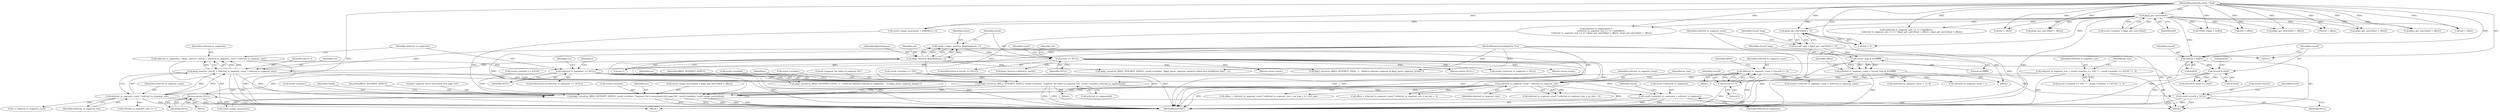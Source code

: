 digraph "0_ghostscript_e698d5c11d27212aa1098bc5b1673a3378563092_11@pointer" {
"1000284" [label="(Call,referred_to_segments == NULL)"];
"1000275" [label="(Call,referred_to_segments = jbig2_new(ctx, uint32_t, referred_to_segment_count * referred_to_segment_size))"];
"1000277" [label="(Call,jbig2_new(ctx, uint32_t, referred_to_segment_count * referred_to_segment_size))"];
"1000134" [label="(Call,jbig2_new(ctx, Jbig2Segment, 1))"];
"1000113" [label="(MethodParameterIn,Jbig2Ctx *ctx)"];
"1000280" [label="(Call,referred_to_segment_count * referred_to_segment_size)"];
"1000247" [label="(Call,referred_to_segment_count * referred_to_segment_size)"];
"1000200" [label="(Call,referred_to_segment_count = (rtscarf >> 5))"];
"1000202" [label="(Call,rtscarf >> 5)"];
"1000171" [label="(Call,rtscarf & 0xe0)"];
"1000164" [label="(Call,rtscarf = buf[5])"];
"1000155" [label="(Call,jbig2_get_uint32(buf))"];
"1000114" [label="(MethodParameterIn,uint8_t *buf)"];
"1000182" [label="(Call,referred_to_segment_count = rtscarf_long & 0x1fffffff)"];
"1000184" [label="(Call,rtscarf_long & 0x1fffffff)"];
"1000176" [label="(Call,rtscarf_long = jbig2_get_uint32(buf + 5))"];
"1000178" [label="(Call,jbig2_get_uint32(buf + 5))"];
"1000215" [label="(Call,referred_to_segment_size = result->number <= 256 ? 1 : result->number <= 65536 ? 2 : 4)"];
"1000139" [label="(Call,result == NULL)"];
"1000132" [label="(Call,result = jbig2_new(ctx, Jbig2Segment, 1))"];
"1000294" [label="(Return,return NULL;)"];
"1000332" [label="(Call,jbig2_error(ctx, JBIG2_SEVERITY_DEBUG, result->number, \"segment %d refers to segment %d\", result->number, referred_to_segments[i]))"];
"1000345" [label="(Call,result->referred_to_segments = referred_to_segments)"];
"1000385" [label="(Call,jbig2_error(ctx, JBIG2_SEVERITY_DEBUG, result->number, \"segment %d is associated with page %d\", result->number, result->page_association))"];
"1000412" [label="(Call,result->result = NULL)"];
"1000388" [label="(Call,result->number)"];
"1000174" [label="(Literal,0xe0)"];
"1000155" [label="(Call,jbig2_get_uint32(buf))"];
"1000286" [label="(Identifier,NULL)"];
"1000310" [label="(Call,(referred_to_segment_size == 1) ? buf[offset] :\n                (referred_to_segment_size == 2) ? jbig2_get_uint16(buf + offset) : jbig2_get_uint32(buf + offset))"];
"1000216" [label="(Identifier,referred_to_segment_size)"];
"1000386" [label="(Identifier,ctx)"];
"1000311" [label="(Call,referred_to_segment_size == 1)"];
"1000385" [label="(Call,jbig2_error(ctx, JBIG2_SEVERITY_DEBUG, result->number, \"segment %d is associated with page %d\", result->number, result->page_association))"];
"1000138" [label="(ControlStructure,if (result == NULL))"];
"1000403" [label="(Call,buf + offset)"];
"1000173" [label="(Literal,0xe0)"];
"1000133" [label="(Identifier,result)"];
"1000243" [label="(Call,offset + referred_to_segment_count * referred_to_segment_size + pa_size + 4 > buf_size)"];
"1000199" [label="(Block,)"];
"1000321" [label="(Call,jbig2_get_uint16(buf + offset))"];
"1000305" [label="(Block,)"];
"1000171" [label="(Call,rtscarf & 0xe0)"];
"1000279" [label="(Identifier,uint32_t)"];
"1000278" [label="(Identifier,ctx)"];
"1000143" [label="(Call,jbig2_error(ctx, JBIG2_SEVERITY_FATAL, -1, \"failed to allocate segment in jbig2_parse_segment_header\"))"];
"1000193" [label="(Call,(referred_to_segment_count + 1) / 8)"];
"1000322" [label="(Call,buf + offset)"];
"1000333" [label="(Identifier,ctx)"];
"1000346" [label="(Call,result->referred_to_segments)"];
"1000140" [label="(Identifier,result)"];
"1000255" [label="(Call,jbig2_error(ctx, JBIG2_SEVERITY_DEBUG, result->number, \"jbig2_parse_segment_header() called with insufficient data\", -1))"];
"1000273" [label="(Block,)"];
"1000151" [label="(Call,result->number = jbig2_get_uint32(buf))"];
"1000218" [label="(Call,result->number <= 256)"];
"1000247" [label="(Call,referred_to_segment_count * referred_to_segment_size)"];
"1000360" [label="(Identifier,result)"];
"1000264" [label="(Call,jbig2_free(ctx->allocator, result))"];
"1000244" [label="(Call,offset + referred_to_segment_count * referred_to_segment_size + pa_size + 4)"];
"1000206" [label="(Identifier,offset)"];
"1000179" [label="(Call,buf + 5)"];
"1000298" [label="(Identifier,i)"];
"1000288" [label="(Call,jbig2_error(ctx, JBIG2_SEVERITY_FATAL, -1, \"could not allocate referred_to_segments \" \"in jbig2_parse_segment_header\"))"];
"1000334" [label="(Identifier,JBIG2_SEVERITY_DEBUG)"];
"1000136" [label="(Identifier,Jbig2Segment)"];
"1000203" [label="(Identifier,rtscarf)"];
"1000285" [label="(Identifier,referred_to_segments)"];
"1000282" [label="(Identifier,referred_to_segment_size)"];
"1000339" [label="(Call,result->number)"];
"1000284" [label="(Call,referred_to_segments == NULL)"];
"1000345" [label="(Call,result->referred_to_segments = referred_to_segments)"];
"1000177" [label="(Identifier,rtscarf_long)"];
"1000349" [label="(Identifier,referred_to_segments)"];
"1000153" [label="(Identifier,result)"];
"1000225" [label="(Call,result->number <= 65536)"];
"1000304" [label="(Identifier,i)"];
"1000413" [label="(Call,result->result)"];
"1000184" [label="(Call,rtscarf_long & 0x1fffffff)"];
"1000335" [label="(Call,result->number)"];
"1000402" [label="(Call,jbig2_get_uint32(buf + offset))"];
"1000113" [label="(MethodParameterIn,Jbig2Ctx *ctx)"];
"1000215" [label="(Call,referred_to_segment_size = result->number <= 256 ? 1 : result->number <= 65536 ? 2 : 4)"];
"1000141" [label="(Identifier,NULL)"];
"1000114" [label="(MethodParameterIn,uint8_t *buf)"];
"1000251" [label="(Identifier,pa_size)"];
"1000332" [label="(Call,jbig2_error(ctx, JBIG2_SEVERITY_DEBUG, result->number, \"segment %d refers to segment %d\", result->number, referred_to_segments[i]))"];
"1000132" [label="(Call,result = jbig2_new(ctx, Jbig2Segment, 1))"];
"1000170" [label="(Call,(rtscarf & 0xe0) == 0xe0)"];
"1000364" [label="(Call,result->page_association = jbig2_get_uint32(buf + offset))"];
"1000117" [label="(Block,)"];
"1000287" [label="(Block,)"];
"1000182" [label="(Call,referred_to_segment_count = rtscarf_long & 0x1fffffff)"];
"1000276" [label="(Identifier,referred_to_segments)"];
"1000392" [label="(Call,result->number)"];
"1000249" [label="(Identifier,referred_to_segment_size)"];
"1000325" [label="(Call,jbig2_get_uint32(buf + offset))"];
"1000188" [label="(Identifier,offset)"];
"1000281" [label="(Identifier,referred_to_segment_count)"];
"1000165" [label="(Identifier,rtscarf)"];
"1000233" [label="(Identifier,pa_size)"];
"1000246" [label="(Call,referred_to_segment_count * referred_to_segment_size + pa_size + 4)"];
"1000156" [label="(Identifier,buf)"];
"1000283" [label="(ControlStructure,if (referred_to_segments == NULL))"];
"1000248" [label="(Identifier,referred_to_segment_count)"];
"1000166" [label="(Call,buf[5])"];
"1000134" [label="(Call,jbig2_new(ctx, Jbig2Segment, 1))"];
"1000280" [label="(Call,referred_to_segment_count * referred_to_segment_size)"];
"1000412" [label="(Call,result->result = NULL)"];
"1000172" [label="(Identifier,rtscarf)"];
"1000202" [label="(Call,rtscarf >> 5)"];
"1000217" [label="(Call,result->number <= 256 ? 1 : result->number <= 65536 ? 2 : 4)"];
"1000418" [label="(Identifier,result)"];
"1000417" [label="(Return,return result;)"];
"1000300" [label="(Call,i < referred_to_segment_count)"];
"1000185" [label="(Identifier,rtscarf_long)"];
"1000269" [label="(Return,return NULL;)"];
"1000275" [label="(Call,referred_to_segments = jbig2_new(ctx, uint32_t, referred_to_segment_count * referred_to_segment_size))"];
"1000194" [label="(Call,referred_to_segment_count + 1)"];
"1000294" [label="(Return,return NULL;)"];
"1000326" [label="(Call,buf + offset)"];
"1000178" [label="(Call,jbig2_get_uint32(buf + 5))"];
"1000400" [label="(Identifier,result)"];
"1000289" [label="(Identifier,ctx)"];
"1000175" [label="(Block,)"];
"1000204" [label="(Literal,5)"];
"1000139" [label="(Call,result == NULL)"];
"1000186" [label="(Literal,0x1fffffff)"];
"1000144" [label="(Identifier,ctx)"];
"1000387" [label="(Identifier,JBIG2_SEVERITY_DEBUG)"];
"1000201" [label="(Identifier,referred_to_segment_count)"];
"1000176" [label="(Call,rtscarf_long = jbig2_get_uint32(buf + 5))"];
"1000137" [label="(Literal,1)"];
"1000338" [label="(Literal,\"segment %d refers to segment %d\")"];
"1000210" [label="(Call,result->referred_to_segment_count = referred_to_segment_count)"];
"1000395" [label="(Call,result->page_association)"];
"1000352" [label="(Call,result->referred_to_segments = NULL)"];
"1000391" [label="(Literal,\"segment %d is associated with page %d\")"];
"1000157" [label="(Call,result->flags = buf[4])"];
"1000295" [label="(Identifier,NULL)"];
"1000419" [label="(MethodReturn,RET)"];
"1000377" [label="(Call,result->page_association = buf[offset++])"];
"1000277" [label="(Call,jbig2_new(ctx, uint32_t, referred_to_segment_count * referred_to_segment_size))"];
"1000342" [label="(Call,referred_to_segments[i])"];
"1000416" [label="(Identifier,NULL)"];
"1000149" [label="(Return,return result;)"];
"1000135" [label="(Identifier,ctx)"];
"1000306" [label="(Call,referred_to_segments[i] =\n                (referred_to_segment_size == 1) ? buf[offset] :\n                (referred_to_segment_size == 2) ? jbig2_get_uint16(buf + offset) : jbig2_get_uint32(buf + offset))"];
"1000164" [label="(Call,rtscarf = buf[5])"];
"1000369" [label="(Call,buf + offset)"];
"1000200" [label="(Call,referred_to_segment_count = (rtscarf >> 5))"];
"1000183" [label="(Identifier,referred_to_segment_count)"];
"1000368" [label="(Call,jbig2_get_uint32(buf + offset))"];
"1000284" -> "1000283"  [label="AST: "];
"1000284" -> "1000286"  [label="CFG: "];
"1000285" -> "1000284"  [label="AST: "];
"1000286" -> "1000284"  [label="AST: "];
"1000289" -> "1000284"  [label="CFG: "];
"1000298" -> "1000284"  [label="CFG: "];
"1000284" -> "1000419"  [label="DDG: "];
"1000284" -> "1000419"  [label="DDG: "];
"1000284" -> "1000419"  [label="DDG: "];
"1000275" -> "1000284"  [label="DDG: "];
"1000139" -> "1000284"  [label="DDG: "];
"1000284" -> "1000294"  [label="DDG: "];
"1000284" -> "1000332"  [label="DDG: "];
"1000284" -> "1000345"  [label="DDG: "];
"1000284" -> "1000412"  [label="DDG: "];
"1000275" -> "1000273"  [label="AST: "];
"1000275" -> "1000277"  [label="CFG: "];
"1000276" -> "1000275"  [label="AST: "];
"1000277" -> "1000275"  [label="AST: "];
"1000285" -> "1000275"  [label="CFG: "];
"1000275" -> "1000419"  [label="DDG: "];
"1000277" -> "1000275"  [label="DDG: "];
"1000277" -> "1000275"  [label="DDG: "];
"1000277" -> "1000275"  [label="DDG: "];
"1000277" -> "1000280"  [label="CFG: "];
"1000278" -> "1000277"  [label="AST: "];
"1000279" -> "1000277"  [label="AST: "];
"1000280" -> "1000277"  [label="AST: "];
"1000277" -> "1000419"  [label="DDG: "];
"1000277" -> "1000419"  [label="DDG: "];
"1000134" -> "1000277"  [label="DDG: "];
"1000113" -> "1000277"  [label="DDG: "];
"1000280" -> "1000277"  [label="DDG: "];
"1000280" -> "1000277"  [label="DDG: "];
"1000277" -> "1000288"  [label="DDG: "];
"1000277" -> "1000332"  [label="DDG: "];
"1000277" -> "1000385"  [label="DDG: "];
"1000134" -> "1000132"  [label="AST: "];
"1000134" -> "1000137"  [label="CFG: "];
"1000135" -> "1000134"  [label="AST: "];
"1000136" -> "1000134"  [label="AST: "];
"1000137" -> "1000134"  [label="AST: "];
"1000132" -> "1000134"  [label="CFG: "];
"1000134" -> "1000419"  [label="DDG: "];
"1000134" -> "1000132"  [label="DDG: "];
"1000134" -> "1000132"  [label="DDG: "];
"1000134" -> "1000132"  [label="DDG: "];
"1000113" -> "1000134"  [label="DDG: "];
"1000134" -> "1000143"  [label="DDG: "];
"1000134" -> "1000255"  [label="DDG: "];
"1000134" -> "1000385"  [label="DDG: "];
"1000113" -> "1000112"  [label="AST: "];
"1000113" -> "1000419"  [label="DDG: "];
"1000113" -> "1000143"  [label="DDG: "];
"1000113" -> "1000255"  [label="DDG: "];
"1000113" -> "1000288"  [label="DDG: "];
"1000113" -> "1000332"  [label="DDG: "];
"1000113" -> "1000385"  [label="DDG: "];
"1000280" -> "1000282"  [label="CFG: "];
"1000281" -> "1000280"  [label="AST: "];
"1000282" -> "1000280"  [label="AST: "];
"1000280" -> "1000419"  [label="DDG: "];
"1000280" -> "1000419"  [label="DDG: "];
"1000247" -> "1000280"  [label="DDG: "];
"1000247" -> "1000280"  [label="DDG: "];
"1000280" -> "1000300"  [label="DDG: "];
"1000280" -> "1000311"  [label="DDG: "];
"1000247" -> "1000246"  [label="AST: "];
"1000247" -> "1000249"  [label="CFG: "];
"1000248" -> "1000247"  [label="AST: "];
"1000249" -> "1000247"  [label="AST: "];
"1000251" -> "1000247"  [label="CFG: "];
"1000247" -> "1000419"  [label="DDG: "];
"1000247" -> "1000419"  [label="DDG: "];
"1000247" -> "1000243"  [label="DDG: "];
"1000247" -> "1000243"  [label="DDG: "];
"1000247" -> "1000244"  [label="DDG: "];
"1000247" -> "1000244"  [label="DDG: "];
"1000247" -> "1000246"  [label="DDG: "];
"1000247" -> "1000246"  [label="DDG: "];
"1000200" -> "1000247"  [label="DDG: "];
"1000182" -> "1000247"  [label="DDG: "];
"1000215" -> "1000247"  [label="DDG: "];
"1000200" -> "1000199"  [label="AST: "];
"1000200" -> "1000202"  [label="CFG: "];
"1000201" -> "1000200"  [label="AST: "];
"1000202" -> "1000200"  [label="AST: "];
"1000206" -> "1000200"  [label="CFG: "];
"1000200" -> "1000419"  [label="DDG: "];
"1000202" -> "1000200"  [label="DDG: "];
"1000202" -> "1000200"  [label="DDG: "];
"1000200" -> "1000210"  [label="DDG: "];
"1000202" -> "1000204"  [label="CFG: "];
"1000203" -> "1000202"  [label="AST: "];
"1000204" -> "1000202"  [label="AST: "];
"1000202" -> "1000419"  [label="DDG: "];
"1000171" -> "1000202"  [label="DDG: "];
"1000171" -> "1000170"  [label="AST: "];
"1000171" -> "1000173"  [label="CFG: "];
"1000172" -> "1000171"  [label="AST: "];
"1000173" -> "1000171"  [label="AST: "];
"1000174" -> "1000171"  [label="CFG: "];
"1000171" -> "1000419"  [label="DDG: "];
"1000171" -> "1000170"  [label="DDG: "];
"1000171" -> "1000170"  [label="DDG: "];
"1000164" -> "1000171"  [label="DDG: "];
"1000164" -> "1000117"  [label="AST: "];
"1000164" -> "1000166"  [label="CFG: "];
"1000165" -> "1000164"  [label="AST: "];
"1000166" -> "1000164"  [label="AST: "];
"1000172" -> "1000164"  [label="CFG: "];
"1000164" -> "1000419"  [label="DDG: "];
"1000155" -> "1000164"  [label="DDG: "];
"1000114" -> "1000164"  [label="DDG: "];
"1000155" -> "1000151"  [label="AST: "];
"1000155" -> "1000156"  [label="CFG: "];
"1000156" -> "1000155"  [label="AST: "];
"1000151" -> "1000155"  [label="CFG: "];
"1000155" -> "1000419"  [label="DDG: "];
"1000155" -> "1000151"  [label="DDG: "];
"1000114" -> "1000155"  [label="DDG: "];
"1000155" -> "1000157"  [label="DDG: "];
"1000155" -> "1000178"  [label="DDG: "];
"1000155" -> "1000179"  [label="DDG: "];
"1000155" -> "1000306"  [label="DDG: "];
"1000155" -> "1000310"  [label="DDG: "];
"1000155" -> "1000321"  [label="DDG: "];
"1000155" -> "1000322"  [label="DDG: "];
"1000155" -> "1000325"  [label="DDG: "];
"1000155" -> "1000326"  [label="DDG: "];
"1000155" -> "1000368"  [label="DDG: "];
"1000155" -> "1000369"  [label="DDG: "];
"1000155" -> "1000377"  [label="DDG: "];
"1000155" -> "1000402"  [label="DDG: "];
"1000155" -> "1000403"  [label="DDG: "];
"1000114" -> "1000112"  [label="AST: "];
"1000114" -> "1000419"  [label="DDG: "];
"1000114" -> "1000157"  [label="DDG: "];
"1000114" -> "1000178"  [label="DDG: "];
"1000114" -> "1000179"  [label="DDG: "];
"1000114" -> "1000306"  [label="DDG: "];
"1000114" -> "1000310"  [label="DDG: "];
"1000114" -> "1000321"  [label="DDG: "];
"1000114" -> "1000322"  [label="DDG: "];
"1000114" -> "1000325"  [label="DDG: "];
"1000114" -> "1000326"  [label="DDG: "];
"1000114" -> "1000368"  [label="DDG: "];
"1000114" -> "1000369"  [label="DDG: "];
"1000114" -> "1000377"  [label="DDG: "];
"1000114" -> "1000402"  [label="DDG: "];
"1000114" -> "1000403"  [label="DDG: "];
"1000182" -> "1000175"  [label="AST: "];
"1000182" -> "1000184"  [label="CFG: "];
"1000183" -> "1000182"  [label="AST: "];
"1000184" -> "1000182"  [label="AST: "];
"1000188" -> "1000182"  [label="CFG: "];
"1000182" -> "1000419"  [label="DDG: "];
"1000184" -> "1000182"  [label="DDG: "];
"1000184" -> "1000182"  [label="DDG: "];
"1000182" -> "1000193"  [label="DDG: "];
"1000182" -> "1000194"  [label="DDG: "];
"1000182" -> "1000210"  [label="DDG: "];
"1000184" -> "1000186"  [label="CFG: "];
"1000185" -> "1000184"  [label="AST: "];
"1000186" -> "1000184"  [label="AST: "];
"1000184" -> "1000419"  [label="DDG: "];
"1000176" -> "1000184"  [label="DDG: "];
"1000176" -> "1000175"  [label="AST: "];
"1000176" -> "1000178"  [label="CFG: "];
"1000177" -> "1000176"  [label="AST: "];
"1000178" -> "1000176"  [label="AST: "];
"1000183" -> "1000176"  [label="CFG: "];
"1000176" -> "1000419"  [label="DDG: "];
"1000178" -> "1000176"  [label="DDG: "];
"1000178" -> "1000179"  [label="CFG: "];
"1000179" -> "1000178"  [label="AST: "];
"1000178" -> "1000419"  [label="DDG: "];
"1000215" -> "1000117"  [label="AST: "];
"1000215" -> "1000217"  [label="CFG: "];
"1000216" -> "1000215"  [label="AST: "];
"1000217" -> "1000215"  [label="AST: "];
"1000233" -> "1000215"  [label="CFG: "];
"1000215" -> "1000419"  [label="DDG: "];
"1000139" -> "1000138"  [label="AST: "];
"1000139" -> "1000141"  [label="CFG: "];
"1000140" -> "1000139"  [label="AST: "];
"1000141" -> "1000139"  [label="AST: "];
"1000144" -> "1000139"  [label="CFG: "];
"1000153" -> "1000139"  [label="CFG: "];
"1000139" -> "1000419"  [label="DDG: "];
"1000139" -> "1000419"  [label="DDG: "];
"1000139" -> "1000419"  [label="DDG: "];
"1000132" -> "1000139"  [label="DDG: "];
"1000139" -> "1000149"  [label="DDG: "];
"1000139" -> "1000264"  [label="DDG: "];
"1000139" -> "1000269"  [label="DDG: "];
"1000139" -> "1000352"  [label="DDG: "];
"1000139" -> "1000412"  [label="DDG: "];
"1000139" -> "1000417"  [label="DDG: "];
"1000132" -> "1000117"  [label="AST: "];
"1000133" -> "1000132"  [label="AST: "];
"1000140" -> "1000132"  [label="CFG: "];
"1000132" -> "1000419"  [label="DDG: "];
"1000294" -> "1000287"  [label="AST: "];
"1000294" -> "1000295"  [label="CFG: "];
"1000295" -> "1000294"  [label="AST: "];
"1000419" -> "1000294"  [label="CFG: "];
"1000294" -> "1000419"  [label="DDG: "];
"1000295" -> "1000294"  [label="DDG: "];
"1000332" -> "1000305"  [label="AST: "];
"1000332" -> "1000342"  [label="CFG: "];
"1000333" -> "1000332"  [label="AST: "];
"1000334" -> "1000332"  [label="AST: "];
"1000335" -> "1000332"  [label="AST: "];
"1000338" -> "1000332"  [label="AST: "];
"1000339" -> "1000332"  [label="AST: "];
"1000342" -> "1000332"  [label="AST: "];
"1000304" -> "1000332"  [label="CFG: "];
"1000332" -> "1000419"  [label="DDG: "];
"1000332" -> "1000419"  [label="DDG: "];
"1000225" -> "1000332"  [label="DDG: "];
"1000218" -> "1000332"  [label="DDG: "];
"1000306" -> "1000332"  [label="DDG: "];
"1000332" -> "1000345"  [label="DDG: "];
"1000332" -> "1000385"  [label="DDG: "];
"1000332" -> "1000385"  [label="DDG: "];
"1000332" -> "1000385"  [label="DDG: "];
"1000345" -> "1000273"  [label="AST: "];
"1000345" -> "1000349"  [label="CFG: "];
"1000346" -> "1000345"  [label="AST: "];
"1000349" -> "1000345"  [label="AST: "];
"1000360" -> "1000345"  [label="CFG: "];
"1000345" -> "1000419"  [label="DDG: "];
"1000345" -> "1000419"  [label="DDG: "];
"1000385" -> "1000117"  [label="AST: "];
"1000385" -> "1000395"  [label="CFG: "];
"1000386" -> "1000385"  [label="AST: "];
"1000387" -> "1000385"  [label="AST: "];
"1000388" -> "1000385"  [label="AST: "];
"1000391" -> "1000385"  [label="AST: "];
"1000392" -> "1000385"  [label="AST: "];
"1000395" -> "1000385"  [label="AST: "];
"1000400" -> "1000385"  [label="CFG: "];
"1000385" -> "1000419"  [label="DDG: "];
"1000385" -> "1000419"  [label="DDG: "];
"1000385" -> "1000419"  [label="DDG: "];
"1000385" -> "1000419"  [label="DDG: "];
"1000385" -> "1000419"  [label="DDG: "];
"1000225" -> "1000385"  [label="DDG: "];
"1000218" -> "1000385"  [label="DDG: "];
"1000364" -> "1000385"  [label="DDG: "];
"1000377" -> "1000385"  [label="DDG: "];
"1000412" -> "1000117"  [label="AST: "];
"1000412" -> "1000416"  [label="CFG: "];
"1000413" -> "1000412"  [label="AST: "];
"1000416" -> "1000412"  [label="AST: "];
"1000418" -> "1000412"  [label="CFG: "];
"1000412" -> "1000419"  [label="DDG: "];
"1000412" -> "1000419"  [label="DDG: "];
}
